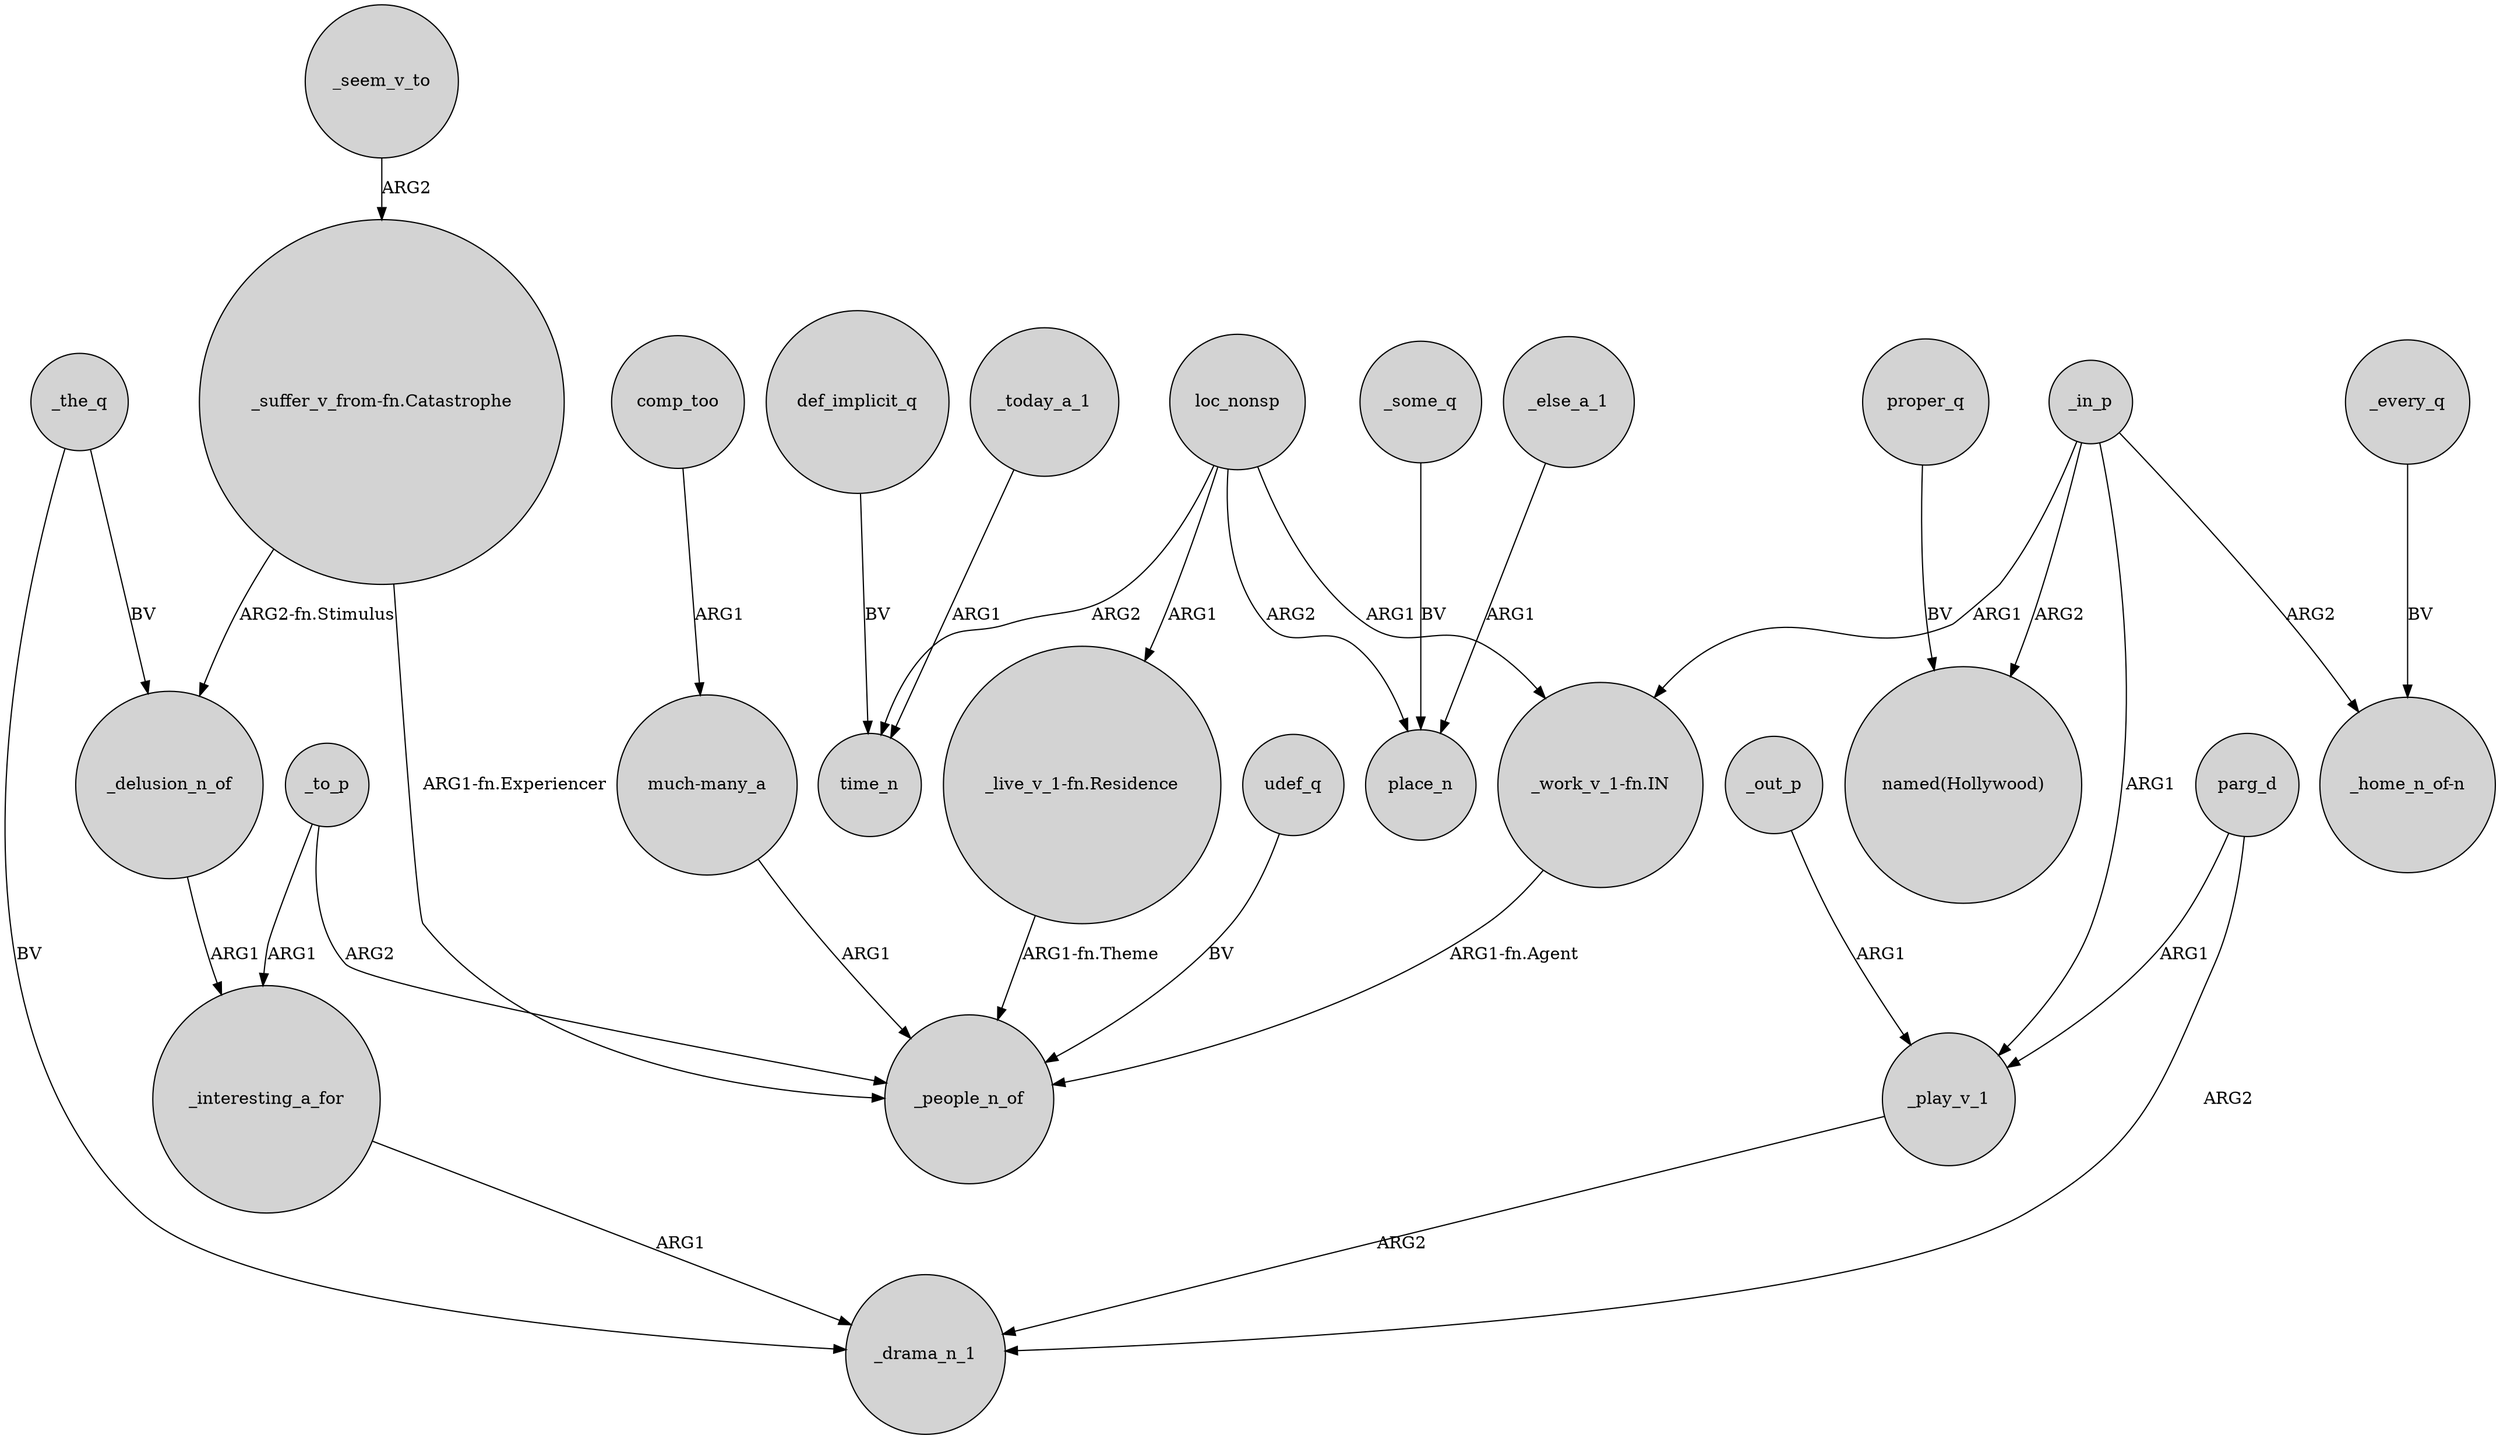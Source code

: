 digraph {
	node [shape=circle style=filled]
	_play_v_1 -> _drama_n_1 [label=ARG2]
	_the_q -> _delusion_n_of [label=BV]
	_today_a_1 -> time_n [label=ARG1]
	"_suffer_v_from-fn.Catastrophe" -> _people_n_of [label="ARG1-fn.Experiencer"]
	_in_p -> _play_v_1 [label=ARG1]
	_the_q -> _drama_n_1 [label=BV]
	comp_too -> "much-many_a" [label=ARG1]
	"_live_v_1-fn.Residence" -> _people_n_of [label="ARG1-fn.Theme"]
	_interesting_a_for -> _drama_n_1 [label=ARG1]
	parg_d -> _play_v_1 [label=ARG1]
	_every_q -> "_home_n_of-n" [label=BV]
	"much-many_a" -> _people_n_of [label=ARG1]
	_some_q -> place_n [label=BV]
	loc_nonsp -> time_n [label=ARG2]
	udef_q -> _people_n_of [label=BV]
	"_suffer_v_from-fn.Catastrophe" -> _delusion_n_of [label="ARG2-fn.Stimulus"]
	_else_a_1 -> place_n [label=ARG1]
	"_work_v_1-fn.IN" -> _people_n_of [label="ARG1-fn.Agent"]
	proper_q -> "named(Hollywood)" [label=BV]
	_in_p -> "named(Hollywood)" [label=ARG2]
	_to_p -> _people_n_of [label=ARG2]
	parg_d -> _drama_n_1 [label=ARG2]
	_in_p -> "_home_n_of-n" [label=ARG2]
	loc_nonsp -> "_live_v_1-fn.Residence" [label=ARG1]
	_out_p -> _play_v_1 [label=ARG1]
	loc_nonsp -> place_n [label=ARG2]
	loc_nonsp -> "_work_v_1-fn.IN" [label=ARG1]
	_to_p -> _interesting_a_for [label=ARG1]
	_in_p -> "_work_v_1-fn.IN" [label=ARG1]
	_seem_v_to -> "_suffer_v_from-fn.Catastrophe" [label=ARG2]
	_delusion_n_of -> _interesting_a_for [label=ARG1]
	def_implicit_q -> time_n [label=BV]
}
